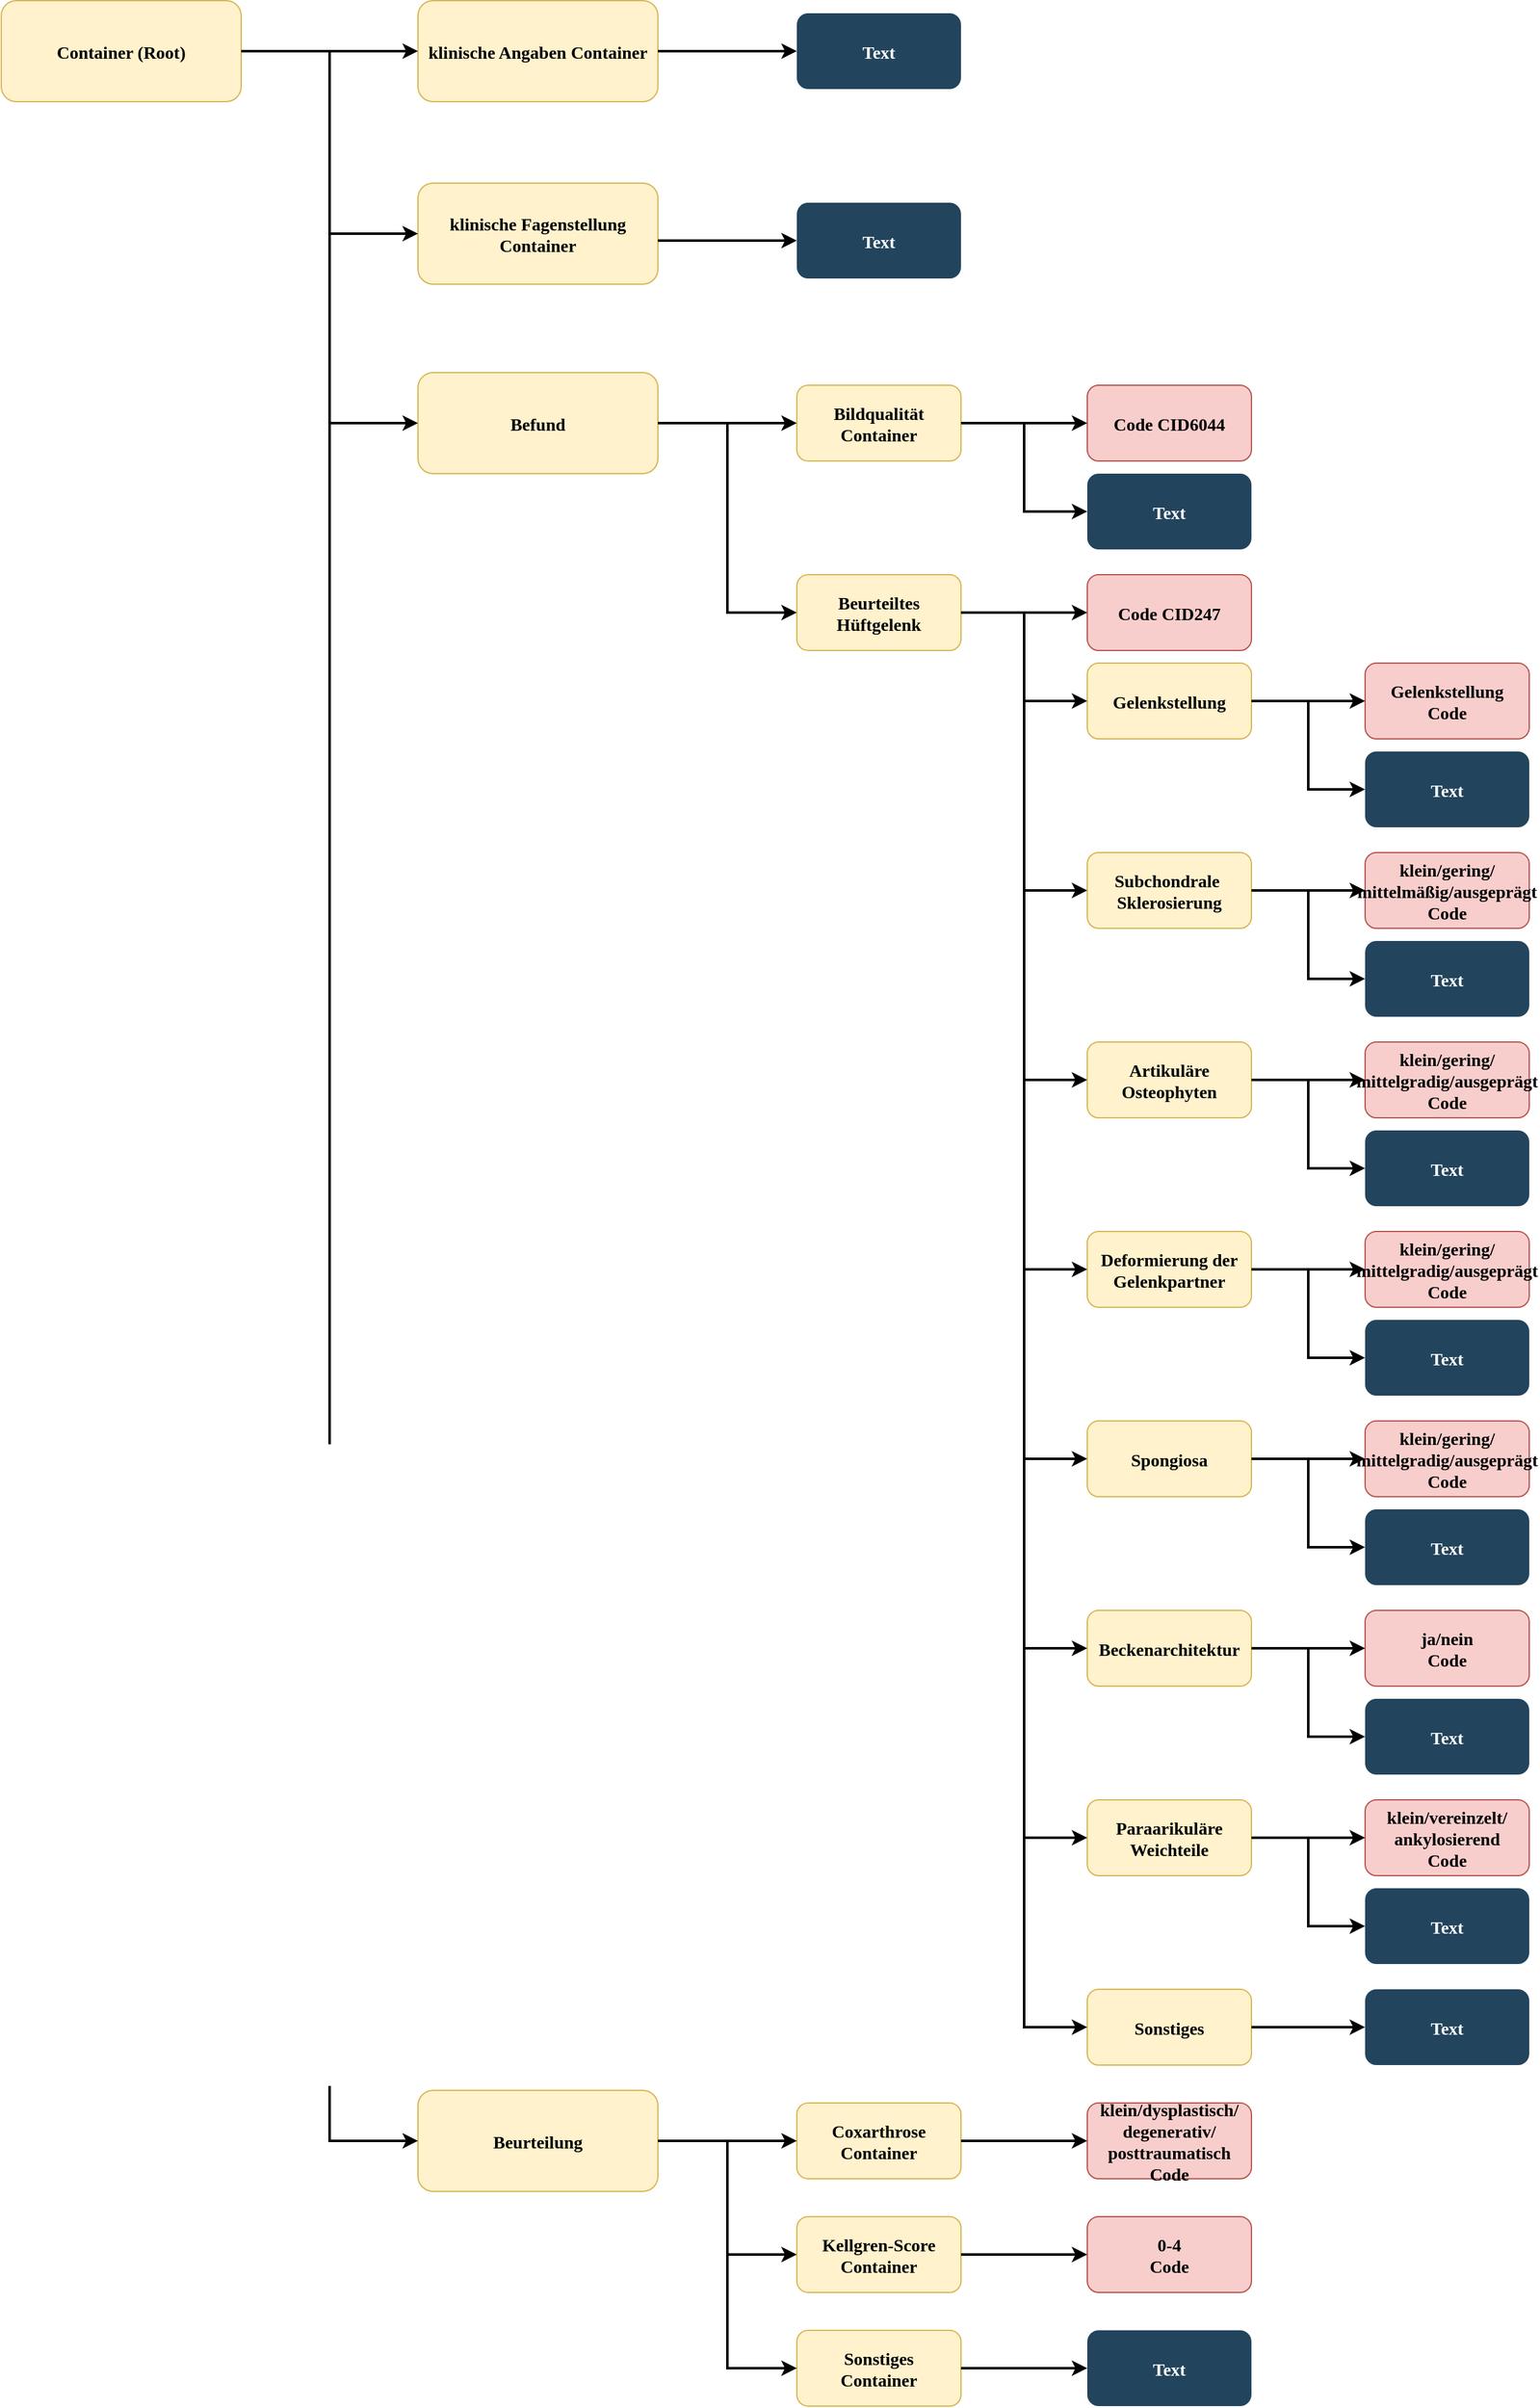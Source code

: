 <mxfile version="20.2.3" type="device"><diagram name="Page-1" id="2c0d36ab-eaac-3732-788b-9136903baeff"><mxGraphModel dx="1346" dy="901" grid="1" gridSize="10" guides="1" tooltips="1" connect="1" arrows="1" fold="1" page="1" pageScale="1.5" pageWidth="1169" pageHeight="827" background="none" math="0" shadow="0"><root><mxCell id="0"/><mxCell id="1" parent="0"/><mxCell id="2" value="Container (Root)" style="rounded=1;fillColor=#fff2cc;strokeColor=#d6b656;fontStyle=1;fontFamily=Tahoma;fontSize=14" parent="1" vertex="1"><mxGeometry x="40" y="185.5" width="190" height="80" as="geometry"/></mxCell><mxCell id="10" value="Befund" style="rounded=1;fillColor=#fff2cc;strokeColor=#d6b656;fontStyle=1;fontFamily=Tahoma;fontSize=14" parent="1" vertex="1"><mxGeometry x="370" y="480" width="190" height="80" as="geometry"/></mxCell><mxCell id="12" value="klinische Fagenstellung&#10;Container" style="rounded=1;fillColor=#fff2cc;strokeColor=#d6b656;fontStyle=1;fontFamily=Tahoma;fontSize=14" parent="1" vertex="1"><mxGeometry x="370.0" y="330" width="190" height="80" as="geometry"/></mxCell><mxCell id="13" value="klinische Angaben Container" style="rounded=1;fillColor=#fff2cc;strokeColor=#d6b656;fontStyle=1;fontFamily=Tahoma;fontSize=14" parent="1" vertex="1"><mxGeometry x="370" y="185.5" width="190" height="80" as="geometry"/></mxCell><mxCell id="16" value="Text" style="rounded=1;fillColor=#23445D;gradientColor=none;strokeColor=none;fontColor=#FFFFFF;fontStyle=1;fontFamily=Tahoma;fontSize=14" parent="1" vertex="1"><mxGeometry x="670" y="195.5" width="130" height="60" as="geometry"/></mxCell><mxCell id="33" value="Text" style="rounded=1;fillColor=#23445D;gradientColor=none;strokeColor=none;fontColor=#FFFFFF;fontStyle=1;fontFamily=Tahoma;fontSize=14" parent="1" vertex="1"><mxGeometry x="670" y="345.5" width="130" height="60" as="geometry"/></mxCell><mxCell id="41" value="Bildqualität&#10;Container" style="rounded=1;fillColor=#fff2cc;strokeColor=#d6b656;fontStyle=1;fontFamily=Tahoma;fontSize=14" parent="1" vertex="1"><mxGeometry x="670" y="490" width="130" height="60" as="geometry"/></mxCell><mxCell id="59" value="" style="edgeStyle=orthogonalEdgeStyle;elbow=vertical;strokeWidth=2;rounded=0;exitX=1;exitY=0.5;exitDx=0;exitDy=0;entryX=0;entryY=0.5;entryDx=0;entryDy=0;" parent="1" source="2" target="12" edge="1"><mxGeometry x="347" y="225.5" width="100" height="100" as="geometry"><mxPoint x="862.0" y="275.5" as="sourcePoint"/><mxPoint x="1467.0" y="345.5" as="targetPoint"/></mxGeometry></mxCell><mxCell id="61" value="" style="edgeStyle=elbowEdgeStyle;elbow=vertical;strokeWidth=2;rounded=0" parent="1" source="2" target="13" edge="1"><mxGeometry x="-23" y="135.5" width="100" height="100" as="geometry"><mxPoint x="-23" y="235.5" as="sourcePoint"/><mxPoint x="77" y="135.5" as="targetPoint"/></mxGeometry></mxCell><mxCell id="102" value="" style="edgeStyle=elbowEdgeStyle;elbow=vertical;strokeWidth=2;rounded=0" parent="1" source="12" target="33" edge="1"><mxGeometry x="-23" y="135.5" width="100" height="100" as="geometry"><mxPoint x="-23" y="235.5" as="sourcePoint"/><mxPoint x="77" y="135.5" as="targetPoint"/></mxGeometry></mxCell><mxCell id="103" value="" style="edgeStyle=elbowEdgeStyle;elbow=vertical;strokeWidth=2;rounded=0" parent="1" source="10" target="41" edge="1"><mxGeometry x="-23" y="135.5" width="100" height="100" as="geometry"><mxPoint x="-23" y="235.5" as="sourcePoint"/><mxPoint x="77" y="135.5" as="targetPoint"/></mxGeometry></mxCell><mxCell id="J0fOTeR4roJzYgFDiyyy-125" value="" style="edgeStyle=orthogonalEdgeStyle;elbow=vertical;strokeWidth=2;rounded=0;exitX=1;exitY=0.5;exitDx=0;exitDy=0;entryX=0;entryY=0.5;entryDx=0;entryDy=0;" parent="1" source="2" target="10" edge="1"><mxGeometry x="347" y="225.5" width="100" height="100" as="geometry"><mxPoint x="862" y="280" as="sourcePoint"/><mxPoint x="1467" y="345.5" as="targetPoint"/></mxGeometry></mxCell><mxCell id="J0fOTeR4roJzYgFDiyyy-126" value="" style="edgeStyle=elbowEdgeStyle;elbow=vertical;strokeWidth=2;rounded=0;exitX=1;exitY=0.5;exitDx=0;exitDy=0;entryX=0;entryY=0.5;entryDx=0;entryDy=0;" parent="1" source="13" target="16" edge="1"><mxGeometry x="357" y="235.5" width="100" height="100" as="geometry"><mxPoint x="872" y="285.5" as="sourcePoint"/><mxPoint x="1477" y="355.5" as="targetPoint"/></mxGeometry></mxCell><mxCell id="J0fOTeR4roJzYgFDiyyy-128" value="Code CID6044" style="rounded=1;fillColor=#f8cecc;strokeColor=#b85450;fontStyle=1;fontFamily=Tahoma;fontSize=14" parent="1" vertex="1"><mxGeometry x="900" y="490" width="130" height="60" as="geometry"/></mxCell><mxCell id="J0fOTeR4roJzYgFDiyyy-129" value="" style="edgeStyle=elbowEdgeStyle;elbow=vertical;strokeWidth=2;rounded=0;exitX=1;exitY=0.5;exitDx=0;exitDy=0;entryX=0;entryY=0.5;entryDx=0;entryDy=0;" parent="1" source="41" target="J0fOTeR4roJzYgFDiyyy-128" edge="1"><mxGeometry x="-13" y="145.5" width="100" height="100" as="geometry"><mxPoint x="570" y="530" as="sourcePoint"/><mxPoint x="680" y="530" as="targetPoint"/></mxGeometry></mxCell><mxCell id="J0fOTeR4roJzYgFDiyyy-130" value="Text" style="rounded=1;fillColor=#23445D;gradientColor=none;strokeColor=none;fontColor=#FFFFFF;fontStyle=1;fontFamily=Tahoma;fontSize=14" parent="1" vertex="1"><mxGeometry x="900" y="560" width="130" height="60" as="geometry"/></mxCell><mxCell id="J0fOTeR4roJzYgFDiyyy-131" value="" style="edgeStyle=orthogonalEdgeStyle;elbow=vertical;strokeWidth=2;rounded=0;exitX=1;exitY=0.5;exitDx=0;exitDy=0;entryX=0;entryY=0.5;entryDx=0;entryDy=0;" parent="1" source="41" target="J0fOTeR4roJzYgFDiyyy-130" edge="1"><mxGeometry x="-3" y="155.5" width="100" height="100" as="geometry"><mxPoint x="810" y="530" as="sourcePoint"/><mxPoint x="910" y="530" as="targetPoint"/></mxGeometry></mxCell><mxCell id="J0fOTeR4roJzYgFDiyyy-132" value="Beurteiltes&#10;Hüftgelenk" style="rounded=1;fillColor=#fff2cc;strokeColor=#d6b656;fontStyle=1;fontFamily=Tahoma;fontSize=14" parent="1" vertex="1"><mxGeometry x="670" y="640" width="130" height="60" as="geometry"/></mxCell><mxCell id="J0fOTeR4roJzYgFDiyyy-133" value="Code CID247" style="rounded=1;fillColor=#f8cecc;strokeColor=#b85450;fontStyle=1;fontFamily=Tahoma;fontSize=14" parent="1" vertex="1"><mxGeometry x="900" y="640" width="130" height="60" as="geometry"/></mxCell><mxCell id="J0fOTeR4roJzYgFDiyyy-134" value="" style="edgeStyle=elbowEdgeStyle;elbow=vertical;strokeWidth=2;rounded=0;exitX=1;exitY=0.5;exitDx=0;exitDy=0;entryX=0;entryY=0.5;entryDx=0;entryDy=0;" parent="1" source="J0fOTeR4roJzYgFDiyyy-132" target="J0fOTeR4roJzYgFDiyyy-133" edge="1"><mxGeometry x="-13" y="295.5" width="100" height="100" as="geometry"><mxPoint x="570" y="680" as="sourcePoint"/><mxPoint x="680" y="680" as="targetPoint"/></mxGeometry></mxCell><mxCell id="J0fOTeR4roJzYgFDiyyy-135" value="Gelenkstellung" style="rounded=1;fillColor=#fff2cc;strokeColor=#d6b656;fontStyle=1;fontFamily=Tahoma;fontSize=14" parent="1" vertex="1"><mxGeometry x="900" y="710" width="130" height="60" as="geometry"/></mxCell><mxCell id="J0fOTeR4roJzYgFDiyyy-136" value="" style="edgeStyle=orthogonalEdgeStyle;elbow=vertical;strokeWidth=2;rounded=0;exitX=1;exitY=0.5;exitDx=0;exitDy=0;entryX=0;entryY=0.5;entryDx=0;entryDy=0;" parent="1" source="J0fOTeR4roJzYgFDiyyy-132" target="J0fOTeR4roJzYgFDiyyy-135" edge="1"><mxGeometry x="-3" y="305.5" width="100" height="100" as="geometry"><mxPoint x="810" y="680" as="sourcePoint"/><mxPoint x="910" y="680" as="targetPoint"/></mxGeometry></mxCell><mxCell id="J0fOTeR4roJzYgFDiyyy-137" value="" style="edgeStyle=orthogonalEdgeStyle;elbow=vertical;strokeWidth=2;rounded=0;exitX=1;exitY=0.5;exitDx=0;exitDy=0;entryX=0;entryY=0.5;entryDx=0;entryDy=0;" parent="1" source="10" target="J0fOTeR4roJzYgFDiyyy-132" edge="1"><mxGeometry x="-13" y="145.5" width="100" height="100" as="geometry"><mxPoint x="570" y="530" as="sourcePoint"/><mxPoint x="680" y="530" as="targetPoint"/></mxGeometry></mxCell><mxCell id="Ps2q85gBazc583Z8zYvS-106" value="Gelenkstellung&#10;Code" style="rounded=1;fillColor=#f8cecc;strokeColor=#b85450;fontStyle=1;fontFamily=Tahoma;fontSize=14" parent="1" vertex="1"><mxGeometry x="1120" y="710" width="130" height="60" as="geometry"/></mxCell><mxCell id="Ps2q85gBazc583Z8zYvS-107" value="" style="edgeStyle=orthogonalEdgeStyle;elbow=vertical;strokeWidth=2;rounded=0;exitX=1;exitY=0.5;exitDx=0;exitDy=0;entryX=0;entryY=0.5;entryDx=0;entryDy=0;" parent="1" source="J0fOTeR4roJzYgFDiyyy-135" target="Ps2q85gBazc583Z8zYvS-106" edge="1"><mxGeometry x="7" y="315.5" width="100" height="100" as="geometry"><mxPoint x="810" y="680" as="sourcePoint"/><mxPoint x="910" y="750" as="targetPoint"/></mxGeometry></mxCell><mxCell id="Ps2q85gBazc583Z8zYvS-108" value="Text" style="rounded=1;fillColor=#23445D;gradientColor=none;strokeColor=none;fontColor=#FFFFFF;fontStyle=1;fontFamily=Tahoma;fontSize=14" parent="1" vertex="1"><mxGeometry x="1120" y="780" width="130" height="60" as="geometry"/></mxCell><mxCell id="Ps2q85gBazc583Z8zYvS-109" value="" style="edgeStyle=orthogonalEdgeStyle;elbow=vertical;strokeWidth=2;rounded=0;exitX=1;exitY=0.5;exitDx=0;exitDy=0;entryX=0;entryY=0.5;entryDx=0;entryDy=0;" parent="1" source="J0fOTeR4roJzYgFDiyyy-135" target="Ps2q85gBazc583Z8zYvS-108" edge="1"><mxGeometry x="17" y="325.5" width="100" height="100" as="geometry"><mxPoint x="1040" y="750" as="sourcePoint"/><mxPoint x="1130" y="750" as="targetPoint"/></mxGeometry></mxCell><mxCell id="Ps2q85gBazc583Z8zYvS-110" value="Subchondrale &#10;Sklerosierung" style="rounded=1;fillColor=#fff2cc;strokeColor=#d6b656;fontStyle=1;fontFamily=Tahoma;fontSize=14" parent="1" vertex="1"><mxGeometry x="900" y="860" width="130" height="60" as="geometry"/></mxCell><mxCell id="Ps2q85gBazc583Z8zYvS-111" value="klein/gering/&#10;mittelmäßig/ausgeprägt&#10;Code" style="rounded=1;fillColor=#f8cecc;strokeColor=#b85450;fontStyle=1;fontFamily=Tahoma;fontSize=14" parent="1" vertex="1"><mxGeometry x="1120" y="860" width="130" height="60" as="geometry"/></mxCell><mxCell id="Ps2q85gBazc583Z8zYvS-112" value="" style="edgeStyle=orthogonalEdgeStyle;elbow=vertical;strokeWidth=2;rounded=0;exitX=1;exitY=0.5;exitDx=0;exitDy=0;entryX=0;entryY=0.5;entryDx=0;entryDy=0;" parent="1" source="Ps2q85gBazc583Z8zYvS-110" target="Ps2q85gBazc583Z8zYvS-111" edge="1"><mxGeometry x="7" y="465.5" width="100" height="100" as="geometry"><mxPoint x="810" y="830" as="sourcePoint"/><mxPoint x="910" y="900" as="targetPoint"/></mxGeometry></mxCell><mxCell id="Ps2q85gBazc583Z8zYvS-113" value="Text" style="rounded=1;fillColor=#23445D;gradientColor=none;strokeColor=none;fontColor=#FFFFFF;fontStyle=1;fontFamily=Tahoma;fontSize=14" parent="1" vertex="1"><mxGeometry x="1120" y="930" width="130" height="60" as="geometry"/></mxCell><mxCell id="Ps2q85gBazc583Z8zYvS-114" value="" style="edgeStyle=orthogonalEdgeStyle;elbow=vertical;strokeWidth=2;rounded=0;exitX=1;exitY=0.5;exitDx=0;exitDy=0;entryX=0;entryY=0.5;entryDx=0;entryDy=0;" parent="1" source="Ps2q85gBazc583Z8zYvS-110" target="Ps2q85gBazc583Z8zYvS-113" edge="1"><mxGeometry x="17" y="475.5" width="100" height="100" as="geometry"><mxPoint x="1040" y="900" as="sourcePoint"/><mxPoint x="1130" y="900" as="targetPoint"/></mxGeometry></mxCell><mxCell id="Ps2q85gBazc583Z8zYvS-115" value="Artikuläre&#10;Osteophyten" style="rounded=1;fillColor=#fff2cc;strokeColor=#d6b656;fontStyle=1;fontFamily=Tahoma;fontSize=14" parent="1" vertex="1"><mxGeometry x="900" y="1010" width="130" height="60" as="geometry"/></mxCell><mxCell id="Ps2q85gBazc583Z8zYvS-116" value="klein/gering/&#10;mittelgradig/ausgeprägt&#10;Code" style="rounded=1;fillColor=#f8cecc;strokeColor=#b85450;fontStyle=1;fontFamily=Tahoma;fontSize=14" parent="1" vertex="1"><mxGeometry x="1120" y="1010" width="130" height="60" as="geometry"/></mxCell><mxCell id="Ps2q85gBazc583Z8zYvS-117" value="" style="edgeStyle=orthogonalEdgeStyle;elbow=vertical;strokeWidth=2;rounded=0;exitX=1;exitY=0.5;exitDx=0;exitDy=0;entryX=0;entryY=0.5;entryDx=0;entryDy=0;" parent="1" source="Ps2q85gBazc583Z8zYvS-115" target="Ps2q85gBazc583Z8zYvS-116" edge="1"><mxGeometry x="7" y="615.5" width="100" height="100" as="geometry"><mxPoint x="810" y="980" as="sourcePoint"/><mxPoint x="910" y="1050" as="targetPoint"/></mxGeometry></mxCell><mxCell id="Ps2q85gBazc583Z8zYvS-118" value="Text" style="rounded=1;fillColor=#23445D;gradientColor=none;strokeColor=none;fontColor=#FFFFFF;fontStyle=1;fontFamily=Tahoma;fontSize=14" parent="1" vertex="1"><mxGeometry x="1120" y="1080" width="130" height="60" as="geometry"/></mxCell><mxCell id="Ps2q85gBazc583Z8zYvS-119" value="" style="edgeStyle=orthogonalEdgeStyle;elbow=vertical;strokeWidth=2;rounded=0;exitX=1;exitY=0.5;exitDx=0;exitDy=0;entryX=0;entryY=0.5;entryDx=0;entryDy=0;" parent="1" source="Ps2q85gBazc583Z8zYvS-115" target="Ps2q85gBazc583Z8zYvS-118" edge="1"><mxGeometry x="17" y="625.5" width="100" height="100" as="geometry"><mxPoint x="1040" y="1050" as="sourcePoint"/><mxPoint x="1130" y="1050" as="targetPoint"/></mxGeometry></mxCell><mxCell id="Ps2q85gBazc583Z8zYvS-120" value="" style="edgeStyle=orthogonalEdgeStyle;elbow=vertical;strokeWidth=2;rounded=0;exitX=1;exitY=0.5;exitDx=0;exitDy=0;entryX=0;entryY=0.5;entryDx=0;entryDy=0;" parent="1" source="J0fOTeR4roJzYgFDiyyy-132" target="Ps2q85gBazc583Z8zYvS-110" edge="1"><mxGeometry x="7" y="315.5" width="100" height="100" as="geometry"><mxPoint x="810" y="680" as="sourcePoint"/><mxPoint x="910" y="750" as="targetPoint"/></mxGeometry></mxCell><mxCell id="Ps2q85gBazc583Z8zYvS-121" value="" style="edgeStyle=orthogonalEdgeStyle;elbow=vertical;strokeWidth=2;rounded=0;exitX=1;exitY=0.5;exitDx=0;exitDy=0;entryX=0;entryY=0.5;entryDx=0;entryDy=0;" parent="1" source="J0fOTeR4roJzYgFDiyyy-132" target="Ps2q85gBazc583Z8zYvS-115" edge="1"><mxGeometry x="17" y="325.5" width="100" height="100" as="geometry"><mxPoint x="820" y="690" as="sourcePoint"/><mxPoint x="920" y="760" as="targetPoint"/></mxGeometry></mxCell><mxCell id="Ps2q85gBazc583Z8zYvS-122" value="Deformierung der&#10;Gelenkpartner" style="rounded=1;fillColor=#fff2cc;strokeColor=#d6b656;fontStyle=1;fontFamily=Tahoma;fontSize=14" parent="1" vertex="1"><mxGeometry x="900" y="1160" width="130" height="60" as="geometry"/></mxCell><mxCell id="Ps2q85gBazc583Z8zYvS-123" value="klein/gering/&#10;mittelgradig/ausgeprägt&#10;Code" style="rounded=1;fillColor=#f8cecc;strokeColor=#b85450;fontStyle=1;fontFamily=Tahoma;fontSize=14" parent="1" vertex="1"><mxGeometry x="1120" y="1160" width="130" height="60" as="geometry"/></mxCell><mxCell id="Ps2q85gBazc583Z8zYvS-124" value="" style="edgeStyle=orthogonalEdgeStyle;elbow=vertical;strokeWidth=2;rounded=0;exitX=1;exitY=0.5;exitDx=0;exitDy=0;entryX=0;entryY=0.5;entryDx=0;entryDy=0;" parent="1" source="Ps2q85gBazc583Z8zYvS-122" target="Ps2q85gBazc583Z8zYvS-123" edge="1"><mxGeometry x="7" y="765.5" width="100" height="100" as="geometry"><mxPoint x="810" y="1130" as="sourcePoint"/><mxPoint x="910" y="1200" as="targetPoint"/></mxGeometry></mxCell><mxCell id="Ps2q85gBazc583Z8zYvS-125" value="Text" style="rounded=1;fillColor=#23445D;gradientColor=none;strokeColor=none;fontColor=#FFFFFF;fontStyle=1;fontFamily=Tahoma;fontSize=14" parent="1" vertex="1"><mxGeometry x="1120" y="1230" width="130" height="60" as="geometry"/></mxCell><mxCell id="Ps2q85gBazc583Z8zYvS-126" value="" style="edgeStyle=orthogonalEdgeStyle;elbow=vertical;strokeWidth=2;rounded=0;exitX=1;exitY=0.5;exitDx=0;exitDy=0;entryX=0;entryY=0.5;entryDx=0;entryDy=0;" parent="1" source="Ps2q85gBazc583Z8zYvS-122" target="Ps2q85gBazc583Z8zYvS-125" edge="1"><mxGeometry x="17" y="775.5" width="100" height="100" as="geometry"><mxPoint x="1040" y="1200" as="sourcePoint"/><mxPoint x="1130" y="1200" as="targetPoint"/></mxGeometry></mxCell><mxCell id="Ps2q85gBazc583Z8zYvS-127" value="" style="edgeStyle=orthogonalEdgeStyle;elbow=vertical;strokeWidth=2;rounded=0;exitX=1;exitY=0.5;exitDx=0;exitDy=0;entryX=0;entryY=0.5;entryDx=0;entryDy=0;" parent="1" source="J0fOTeR4roJzYgFDiyyy-132" target="Ps2q85gBazc583Z8zYvS-122" edge="1"><mxGeometry x="27" y="335.5" width="100" height="100" as="geometry"><mxPoint x="810" y="680" as="sourcePoint"/><mxPoint x="910" y="1050" as="targetPoint"/></mxGeometry></mxCell><mxCell id="Ps2q85gBazc583Z8zYvS-128" value="Spongiosa" style="rounded=1;fillColor=#fff2cc;strokeColor=#d6b656;fontStyle=1;fontFamily=Tahoma;fontSize=14" parent="1" vertex="1"><mxGeometry x="900" y="1310" width="130" height="60" as="geometry"/></mxCell><mxCell id="Ps2q85gBazc583Z8zYvS-129" value="klein/gering/&#10;mittelgradig/ausgeprägt&#10;Code" style="rounded=1;fillColor=#f8cecc;strokeColor=#b85450;fontStyle=1;fontFamily=Tahoma;fontSize=14" parent="1" vertex="1"><mxGeometry x="1120" y="1310" width="130" height="60" as="geometry"/></mxCell><mxCell id="Ps2q85gBazc583Z8zYvS-130" value="" style="edgeStyle=orthogonalEdgeStyle;elbow=vertical;strokeWidth=2;rounded=0;exitX=1;exitY=0.5;exitDx=0;exitDy=0;entryX=0;entryY=0.5;entryDx=0;entryDy=0;" parent="1" source="Ps2q85gBazc583Z8zYvS-128" target="Ps2q85gBazc583Z8zYvS-129" edge="1"><mxGeometry x="7" y="915.5" width="100" height="100" as="geometry"><mxPoint x="810" y="1280" as="sourcePoint"/><mxPoint x="910" y="1350" as="targetPoint"/></mxGeometry></mxCell><mxCell id="Ps2q85gBazc583Z8zYvS-131" value="Text" style="rounded=1;fillColor=#23445D;gradientColor=none;strokeColor=none;fontColor=#FFFFFF;fontStyle=1;fontFamily=Tahoma;fontSize=14" parent="1" vertex="1"><mxGeometry x="1120" y="1380" width="130" height="60" as="geometry"/></mxCell><mxCell id="Ps2q85gBazc583Z8zYvS-132" value="" style="edgeStyle=orthogonalEdgeStyle;elbow=vertical;strokeWidth=2;rounded=0;exitX=1;exitY=0.5;exitDx=0;exitDy=0;entryX=0;entryY=0.5;entryDx=0;entryDy=0;" parent="1" source="Ps2q85gBazc583Z8zYvS-128" target="Ps2q85gBazc583Z8zYvS-131" edge="1"><mxGeometry x="17" y="925.5" width="100" height="100" as="geometry"><mxPoint x="1040" y="1350" as="sourcePoint"/><mxPoint x="1130" y="1350" as="targetPoint"/></mxGeometry></mxCell><mxCell id="Ps2q85gBazc583Z8zYvS-133" value="" style="edgeStyle=orthogonalEdgeStyle;elbow=vertical;strokeWidth=2;rounded=0;exitX=1;exitY=0.5;exitDx=0;exitDy=0;entryX=0;entryY=0.5;entryDx=0;entryDy=0;" parent="1" source="J0fOTeR4roJzYgFDiyyy-132" target="Ps2q85gBazc583Z8zYvS-128" edge="1"><mxGeometry x="37" y="345.5" width="100" height="100" as="geometry"><mxPoint x="810" y="680" as="sourcePoint"/><mxPoint x="910" y="1200" as="targetPoint"/></mxGeometry></mxCell><mxCell id="Ps2q85gBazc583Z8zYvS-134" value="Beckenarchitektur" style="rounded=1;fillColor=#fff2cc;strokeColor=#d6b656;fontStyle=1;fontFamily=Tahoma;fontSize=14" parent="1" vertex="1"><mxGeometry x="900" y="1460" width="130" height="60" as="geometry"/></mxCell><mxCell id="Ps2q85gBazc583Z8zYvS-135" value="ja/nein&#10;Code" style="rounded=1;fillColor=#f8cecc;strokeColor=#b85450;fontStyle=1;fontFamily=Tahoma;fontSize=14" parent="1" vertex="1"><mxGeometry x="1120" y="1460" width="130" height="60" as="geometry"/></mxCell><mxCell id="Ps2q85gBazc583Z8zYvS-136" value="" style="edgeStyle=orthogonalEdgeStyle;elbow=vertical;strokeWidth=2;rounded=0;exitX=1;exitY=0.5;exitDx=0;exitDy=0;entryX=0;entryY=0.5;entryDx=0;entryDy=0;" parent="1" source="Ps2q85gBazc583Z8zYvS-134" target="Ps2q85gBazc583Z8zYvS-135" edge="1"><mxGeometry x="7" y="1065.5" width="100" height="100" as="geometry"><mxPoint x="810" y="1430" as="sourcePoint"/><mxPoint x="910" y="1500" as="targetPoint"/></mxGeometry></mxCell><mxCell id="Ps2q85gBazc583Z8zYvS-137" value="Text" style="rounded=1;fillColor=#23445D;gradientColor=none;strokeColor=none;fontColor=#FFFFFF;fontStyle=1;fontFamily=Tahoma;fontSize=14" parent="1" vertex="1"><mxGeometry x="1120" y="1530" width="130" height="60" as="geometry"/></mxCell><mxCell id="Ps2q85gBazc583Z8zYvS-138" value="" style="edgeStyle=orthogonalEdgeStyle;elbow=vertical;strokeWidth=2;rounded=0;exitX=1;exitY=0.5;exitDx=0;exitDy=0;entryX=0;entryY=0.5;entryDx=0;entryDy=0;" parent="1" source="Ps2q85gBazc583Z8zYvS-134" target="Ps2q85gBazc583Z8zYvS-137" edge="1"><mxGeometry x="17" y="1075.5" width="100" height="100" as="geometry"><mxPoint x="1040" y="1500" as="sourcePoint"/><mxPoint x="1130" y="1500" as="targetPoint"/></mxGeometry></mxCell><mxCell id="Ps2q85gBazc583Z8zYvS-139" value="" style="edgeStyle=orthogonalEdgeStyle;elbow=vertical;strokeWidth=2;rounded=0;exitX=1;exitY=0.5;exitDx=0;exitDy=0;entryX=0;entryY=0.5;entryDx=0;entryDy=0;" parent="1" source="J0fOTeR4roJzYgFDiyyy-132" target="Ps2q85gBazc583Z8zYvS-134" edge="1"><mxGeometry x="47" y="355.5" width="100" height="100" as="geometry"><mxPoint x="810" y="680" as="sourcePoint"/><mxPoint x="910" y="1350" as="targetPoint"/></mxGeometry></mxCell><mxCell id="Ps2q85gBazc583Z8zYvS-140" value="Paraarikuläre&#10;Weichteile" style="rounded=1;fillColor=#fff2cc;strokeColor=#d6b656;fontStyle=1;fontFamily=Tahoma;fontSize=14" parent="1" vertex="1"><mxGeometry x="900" y="1610" width="130" height="60" as="geometry"/></mxCell><mxCell id="Ps2q85gBazc583Z8zYvS-141" value="klein/vereinzelt/&#10;ankylosierend&#10;Code" style="rounded=1;fillColor=#f8cecc;strokeColor=#b85450;fontStyle=1;fontFamily=Tahoma;fontSize=14" parent="1" vertex="1"><mxGeometry x="1120" y="1610" width="130" height="60" as="geometry"/></mxCell><mxCell id="Ps2q85gBazc583Z8zYvS-142" value="" style="edgeStyle=orthogonalEdgeStyle;elbow=vertical;strokeWidth=2;rounded=0;exitX=1;exitY=0.5;exitDx=0;exitDy=0;entryX=0;entryY=0.5;entryDx=0;entryDy=0;" parent="1" source="Ps2q85gBazc583Z8zYvS-140" target="Ps2q85gBazc583Z8zYvS-141" edge="1"><mxGeometry x="7" y="1215.5" width="100" height="100" as="geometry"><mxPoint x="810" y="1580" as="sourcePoint"/><mxPoint x="910" y="1650" as="targetPoint"/></mxGeometry></mxCell><mxCell id="Ps2q85gBazc583Z8zYvS-143" value="Text" style="rounded=1;fillColor=#23445D;gradientColor=none;strokeColor=none;fontColor=#FFFFFF;fontStyle=1;fontFamily=Tahoma;fontSize=14" parent="1" vertex="1"><mxGeometry x="1120" y="1680" width="130" height="60" as="geometry"/></mxCell><mxCell id="Ps2q85gBazc583Z8zYvS-144" value="" style="edgeStyle=orthogonalEdgeStyle;elbow=vertical;strokeWidth=2;rounded=0;exitX=1;exitY=0.5;exitDx=0;exitDy=0;entryX=0;entryY=0.5;entryDx=0;entryDy=0;" parent="1" source="Ps2q85gBazc583Z8zYvS-140" target="Ps2q85gBazc583Z8zYvS-143" edge="1"><mxGeometry x="17" y="1225.5" width="100" height="100" as="geometry"><mxPoint x="1040" y="1650" as="sourcePoint"/><mxPoint x="1130" y="1650" as="targetPoint"/></mxGeometry></mxCell><mxCell id="Ps2q85gBazc583Z8zYvS-145" value="" style="edgeStyle=orthogonalEdgeStyle;elbow=vertical;strokeWidth=2;rounded=0;exitX=1;exitY=0.5;exitDx=0;exitDy=0;entryX=0;entryY=0.5;entryDx=0;entryDy=0;" parent="1" source="J0fOTeR4roJzYgFDiyyy-132" target="Ps2q85gBazc583Z8zYvS-140" edge="1"><mxGeometry x="57" y="365.5" width="100" height="100" as="geometry"><mxPoint x="810" y="680" as="sourcePoint"/><mxPoint x="910" y="1500" as="targetPoint"/></mxGeometry></mxCell><mxCell id="Ps2q85gBazc583Z8zYvS-147" value="Beurteilung" style="rounded=1;fillColor=#fff2cc;strokeColor=#d6b656;fontStyle=1;fontFamily=Tahoma;fontSize=14" parent="1" vertex="1"><mxGeometry x="370" y="1840" width="190" height="80" as="geometry"/></mxCell><mxCell id="Ps2q85gBazc583Z8zYvS-148" value="" style="edgeStyle=orthogonalEdgeStyle;elbow=vertical;strokeWidth=2;rounded=0;exitX=1;exitY=0.5;exitDx=0;exitDy=0;entryX=0;entryY=0.5;entryDx=0;entryDy=0;" parent="1" source="2" target="Ps2q85gBazc583Z8zYvS-147" edge="1"><mxGeometry x="357" y="235.5" width="100" height="100" as="geometry"><mxPoint x="240" y="235.5" as="sourcePoint"/><mxPoint x="400" y="830" as="targetPoint"/></mxGeometry></mxCell><mxCell id="Ps2q85gBazc583Z8zYvS-149" value="Coxarthrose&#10;Container" style="rounded=1;fillColor=#fff2cc;strokeColor=#d6b656;fontStyle=1;fontFamily=Tahoma;fontSize=14" parent="1" vertex="1"><mxGeometry x="670" y="1850" width="130" height="60" as="geometry"/></mxCell><mxCell id="Ps2q85gBazc583Z8zYvS-150" value="" style="edgeStyle=orthogonalEdgeStyle;elbow=vertical;strokeWidth=2;rounded=0;exitX=1;exitY=0.5;exitDx=0;exitDy=0;entryX=0;entryY=0.5;entryDx=0;entryDy=0;" parent="1" source="Ps2q85gBazc583Z8zYvS-147" target="Ps2q85gBazc583Z8zYvS-149" edge="1"><mxGeometry x="17" y="1205.5" width="100" height="100" as="geometry"><mxPoint x="1040" y="1630" as="sourcePoint"/><mxPoint x="1130" y="1630" as="targetPoint"/></mxGeometry></mxCell><mxCell id="Ps2q85gBazc583Z8zYvS-151" value="klein/dysplastisch/&#10;degenerativ/&#10;posttraumatisch&#10;Code" style="rounded=1;fillColor=#f8cecc;strokeColor=#b85450;fontStyle=1;fontFamily=Tahoma;fontSize=14" parent="1" vertex="1"><mxGeometry x="900" y="1850" width="130" height="60" as="geometry"/></mxCell><mxCell id="Ps2q85gBazc583Z8zYvS-152" value="" style="edgeStyle=orthogonalEdgeStyle;elbow=vertical;strokeWidth=2;rounded=0;exitX=1;exitY=0.5;exitDx=0;exitDy=0;entryX=0;entryY=0.5;entryDx=0;entryDy=0;" parent="1" source="Ps2q85gBazc583Z8zYvS-149" target="Ps2q85gBazc583Z8zYvS-151" edge="1"><mxGeometry x="27" y="1215.5" width="100" height="100" as="geometry"><mxPoint x="570" y="1890.0" as="sourcePoint"/><mxPoint x="680" y="1890.0" as="targetPoint"/></mxGeometry></mxCell><mxCell id="Ps2q85gBazc583Z8zYvS-153" value="Kellgren-Score&#10;Container" style="rounded=1;fillColor=#fff2cc;strokeColor=#d6b656;fontStyle=1;fontFamily=Tahoma;fontSize=14" parent="1" vertex="1"><mxGeometry x="670" y="1940" width="130" height="60" as="geometry"/></mxCell><mxCell id="Ps2q85gBazc583Z8zYvS-154" value="0-4&#10;Code" style="rounded=1;fillColor=#f8cecc;strokeColor=#b85450;fontStyle=1;fontFamily=Tahoma;fontSize=14" parent="1" vertex="1"><mxGeometry x="900" y="1940" width="130" height="60" as="geometry"/></mxCell><mxCell id="Ps2q85gBazc583Z8zYvS-155" value="" style="edgeStyle=orthogonalEdgeStyle;elbow=vertical;strokeWidth=2;rounded=0;exitX=1;exitY=0.5;exitDx=0;exitDy=0;entryX=0;entryY=0.5;entryDx=0;entryDy=0;" parent="1" source="Ps2q85gBazc583Z8zYvS-153" target="Ps2q85gBazc583Z8zYvS-154" edge="1"><mxGeometry x="27" y="1305.5" width="100" height="100" as="geometry"><mxPoint x="570" y="1980.0" as="sourcePoint"/><mxPoint x="680" y="1980.0" as="targetPoint"/></mxGeometry></mxCell><mxCell id="Ps2q85gBazc583Z8zYvS-156" value="" style="edgeStyle=orthogonalEdgeStyle;elbow=vertical;strokeWidth=2;rounded=0;exitX=1;exitY=0.5;exitDx=0;exitDy=0;entryX=0;entryY=0.5;entryDx=0;entryDy=0;" parent="1" source="Ps2q85gBazc583Z8zYvS-147" target="Ps2q85gBazc583Z8zYvS-153" edge="1"><mxGeometry x="27" y="1215.5" width="100" height="100" as="geometry"><mxPoint x="570" y="1890.0" as="sourcePoint"/><mxPoint x="680" y="1890.0" as="targetPoint"/></mxGeometry></mxCell><mxCell id="Ps2q85gBazc583Z8zYvS-157" value="Sonstiges&#10;Container" style="rounded=1;fillColor=#fff2cc;strokeColor=#d6b656;fontStyle=1;fontFamily=Tahoma;fontSize=14" parent="1" vertex="1"><mxGeometry x="670" y="2030" width="130" height="60" as="geometry"/></mxCell><mxCell id="Ps2q85gBazc583Z8zYvS-158" value="" style="edgeStyle=orthogonalEdgeStyle;elbow=vertical;strokeWidth=2;rounded=0;exitX=1;exitY=0.5;exitDx=0;exitDy=0;entryX=0;entryY=0.5;entryDx=0;entryDy=0;" parent="1" source="Ps2q85gBazc583Z8zYvS-147" target="Ps2q85gBazc583Z8zYvS-157" edge="1"><mxGeometry x="37" y="1225.5" width="100" height="100" as="geometry"><mxPoint x="570" y="1890.0" as="sourcePoint"/><mxPoint x="680" y="1980.0" as="targetPoint"/></mxGeometry></mxCell><mxCell id="Ps2q85gBazc583Z8zYvS-159" value="Text" style="rounded=1;fillColor=#23445D;gradientColor=none;strokeColor=none;fontColor=#FFFFFF;fontStyle=1;fontFamily=Tahoma;fontSize=14" parent="1" vertex="1"><mxGeometry x="900" y="2030" width="130" height="60" as="geometry"/></mxCell><mxCell id="Ps2q85gBazc583Z8zYvS-160" value="" style="edgeStyle=orthogonalEdgeStyle;elbow=vertical;strokeWidth=2;rounded=0;exitX=1;exitY=0.5;exitDx=0;exitDy=0;entryX=0;entryY=0.5;entryDx=0;entryDy=0;" parent="1" source="Ps2q85gBazc583Z8zYvS-157" target="Ps2q85gBazc583Z8zYvS-159" edge="1"><mxGeometry x="37" y="1315.5" width="100" height="100" as="geometry"><mxPoint x="810" y="1980.0" as="sourcePoint"/><mxPoint x="910" y="1980.0" as="targetPoint"/></mxGeometry></mxCell><mxCell id="Zpy1FcZiQJDJcec0mXV5-103" value="Sonstiges" style="rounded=1;fillColor=#fff2cc;strokeColor=#d6b656;fontStyle=1;fontFamily=Tahoma;fontSize=14" vertex="1" parent="1"><mxGeometry x="900" y="1760" width="130" height="60" as="geometry"/></mxCell><mxCell id="Zpy1FcZiQJDJcec0mXV5-106" value="Text" style="rounded=1;fillColor=#23445D;gradientColor=none;strokeColor=none;fontColor=#FFFFFF;fontStyle=1;fontFamily=Tahoma;fontSize=14" vertex="1" parent="1"><mxGeometry x="1120" y="1760" width="130" height="60" as="geometry"/></mxCell><mxCell id="Zpy1FcZiQJDJcec0mXV5-107" value="" style="edgeStyle=orthogonalEdgeStyle;elbow=vertical;strokeWidth=2;rounded=0;exitX=1;exitY=0.5;exitDx=0;exitDy=0;entryX=0;entryY=0.5;entryDx=0;entryDy=0;" edge="1" parent="1" source="Zpy1FcZiQJDJcec0mXV5-103" target="Zpy1FcZiQJDJcec0mXV5-106"><mxGeometry x="17" y="1375.5" width="100" height="100" as="geometry"><mxPoint x="1040" y="1800" as="sourcePoint"/><mxPoint x="1130" y="1800" as="targetPoint"/></mxGeometry></mxCell><mxCell id="Zpy1FcZiQJDJcec0mXV5-108" value="" style="edgeStyle=orthogonalEdgeStyle;elbow=vertical;strokeWidth=2;rounded=0;entryX=0;entryY=0.5;entryDx=0;entryDy=0;exitX=1;exitY=0.5;exitDx=0;exitDy=0;" edge="1" parent="1" source="J0fOTeR4roJzYgFDiyyy-132" target="Zpy1FcZiQJDJcec0mXV5-103"><mxGeometry x="67" y="375.5" width="100" height="100" as="geometry"><mxPoint x="800" y="670" as="sourcePoint"/><mxPoint x="910" y="1650" as="targetPoint"/></mxGeometry></mxCell></root></mxGraphModel></diagram></mxfile>